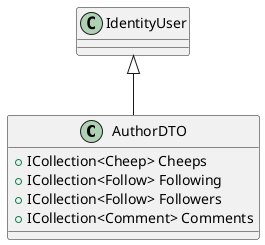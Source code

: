 @startuml
class AuthorDTO {
    +ICollection<Cheep> Cheeps
    +ICollection<Follow> Following
    +ICollection<Follow> Followers
    +ICollection<Comment> Comments
}
IdentityUser <|-- AuthorDTO
@enduml
